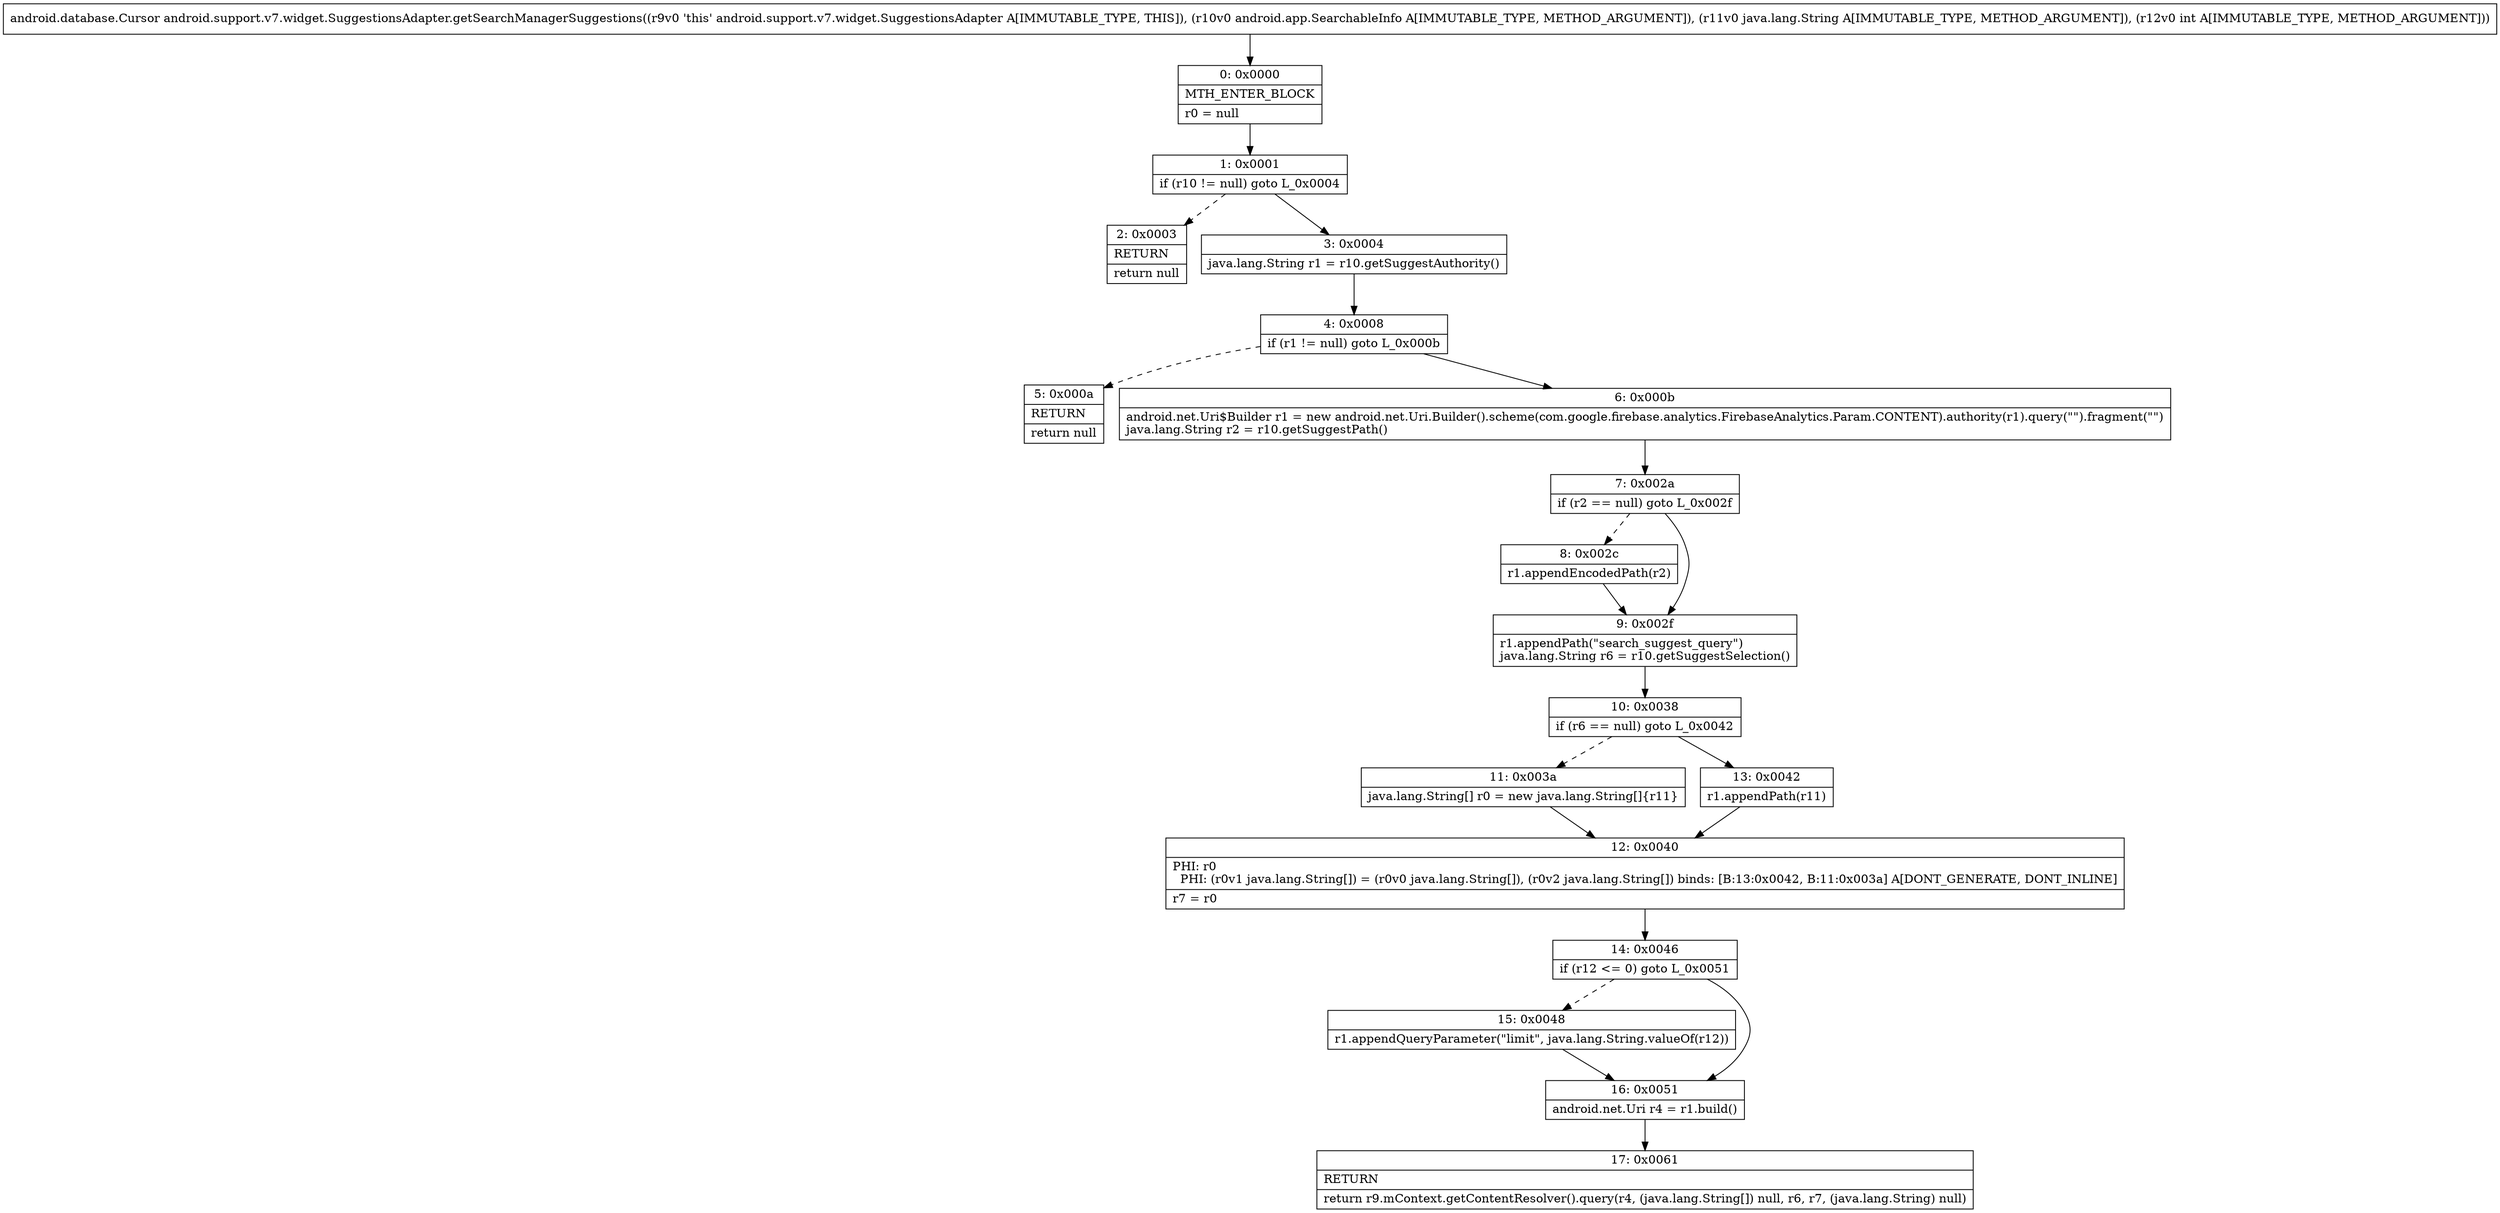 digraph "CFG forandroid.support.v7.widget.SuggestionsAdapter.getSearchManagerSuggestions(Landroid\/app\/SearchableInfo;Ljava\/lang\/String;I)Landroid\/database\/Cursor;" {
Node_0 [shape=record,label="{0\:\ 0x0000|MTH_ENTER_BLOCK\l|r0 = null\l}"];
Node_1 [shape=record,label="{1\:\ 0x0001|if (r10 != null) goto L_0x0004\l}"];
Node_2 [shape=record,label="{2\:\ 0x0003|RETURN\l|return null\l}"];
Node_3 [shape=record,label="{3\:\ 0x0004|java.lang.String r1 = r10.getSuggestAuthority()\l}"];
Node_4 [shape=record,label="{4\:\ 0x0008|if (r1 != null) goto L_0x000b\l}"];
Node_5 [shape=record,label="{5\:\ 0x000a|RETURN\l|return null\l}"];
Node_6 [shape=record,label="{6\:\ 0x000b|android.net.Uri$Builder r1 = new android.net.Uri.Builder().scheme(com.google.firebase.analytics.FirebaseAnalytics.Param.CONTENT).authority(r1).query(\"\").fragment(\"\")\ljava.lang.String r2 = r10.getSuggestPath()\l}"];
Node_7 [shape=record,label="{7\:\ 0x002a|if (r2 == null) goto L_0x002f\l}"];
Node_8 [shape=record,label="{8\:\ 0x002c|r1.appendEncodedPath(r2)\l}"];
Node_9 [shape=record,label="{9\:\ 0x002f|r1.appendPath(\"search_suggest_query\")\ljava.lang.String r6 = r10.getSuggestSelection()\l}"];
Node_10 [shape=record,label="{10\:\ 0x0038|if (r6 == null) goto L_0x0042\l}"];
Node_11 [shape=record,label="{11\:\ 0x003a|java.lang.String[] r0 = new java.lang.String[]\{r11\}\l}"];
Node_12 [shape=record,label="{12\:\ 0x0040|PHI: r0 \l  PHI: (r0v1 java.lang.String[]) = (r0v0 java.lang.String[]), (r0v2 java.lang.String[]) binds: [B:13:0x0042, B:11:0x003a] A[DONT_GENERATE, DONT_INLINE]\l|r7 = r0\l}"];
Node_13 [shape=record,label="{13\:\ 0x0042|r1.appendPath(r11)\l}"];
Node_14 [shape=record,label="{14\:\ 0x0046|if (r12 \<= 0) goto L_0x0051\l}"];
Node_15 [shape=record,label="{15\:\ 0x0048|r1.appendQueryParameter(\"limit\", java.lang.String.valueOf(r12))\l}"];
Node_16 [shape=record,label="{16\:\ 0x0051|android.net.Uri r4 = r1.build()\l}"];
Node_17 [shape=record,label="{17\:\ 0x0061|RETURN\l|return r9.mContext.getContentResolver().query(r4, (java.lang.String[]) null, r6, r7, (java.lang.String) null)\l}"];
MethodNode[shape=record,label="{android.database.Cursor android.support.v7.widget.SuggestionsAdapter.getSearchManagerSuggestions((r9v0 'this' android.support.v7.widget.SuggestionsAdapter A[IMMUTABLE_TYPE, THIS]), (r10v0 android.app.SearchableInfo A[IMMUTABLE_TYPE, METHOD_ARGUMENT]), (r11v0 java.lang.String A[IMMUTABLE_TYPE, METHOD_ARGUMENT]), (r12v0 int A[IMMUTABLE_TYPE, METHOD_ARGUMENT])) }"];
MethodNode -> Node_0;
Node_0 -> Node_1;
Node_1 -> Node_2[style=dashed];
Node_1 -> Node_3;
Node_3 -> Node_4;
Node_4 -> Node_5[style=dashed];
Node_4 -> Node_6;
Node_6 -> Node_7;
Node_7 -> Node_8[style=dashed];
Node_7 -> Node_9;
Node_8 -> Node_9;
Node_9 -> Node_10;
Node_10 -> Node_11[style=dashed];
Node_10 -> Node_13;
Node_11 -> Node_12;
Node_12 -> Node_14;
Node_13 -> Node_12;
Node_14 -> Node_15[style=dashed];
Node_14 -> Node_16;
Node_15 -> Node_16;
Node_16 -> Node_17;
}

